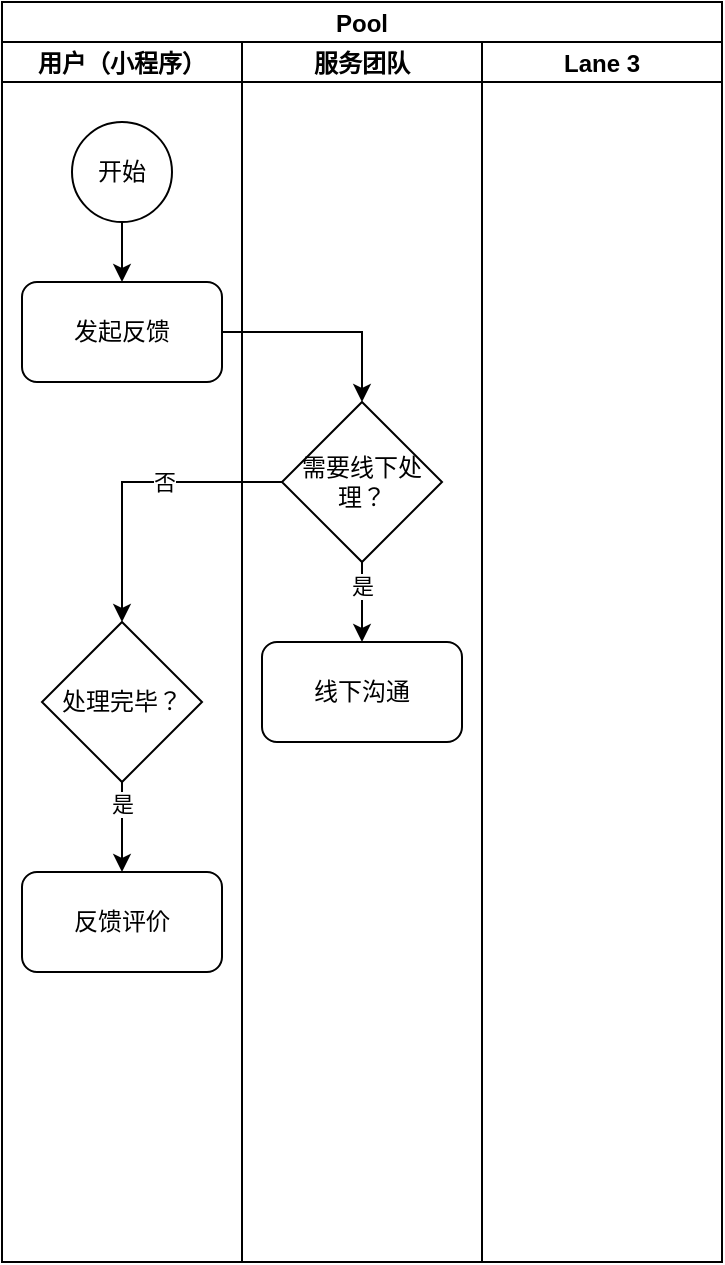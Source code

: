 <mxfile version="20.0.1" type="github">
  <diagram id="XA61wwXE8HyT7bfH3xi0" name="Page-1">
    <mxGraphModel dx="981" dy="548" grid="1" gridSize="10" guides="1" tooltips="1" connect="1" arrows="1" fold="1" page="1" pageScale="1" pageWidth="827" pageHeight="1169" math="0" shadow="0">
      <root>
        <mxCell id="0" />
        <mxCell id="1" parent="0" />
        <mxCell id="IPqUH8_Ofk3vhc3KA9Ja-3" value="Pool" style="swimlane;childLayout=stackLayout;resizeParent=1;resizeParentMax=0;startSize=20;" vertex="1" parent="1">
          <mxGeometry x="90" y="150" width="360" height="630" as="geometry" />
        </mxCell>
        <mxCell id="IPqUH8_Ofk3vhc3KA9Ja-4" value="用户（小程序）" style="swimlane;startSize=20;" vertex="1" parent="IPqUH8_Ofk3vhc3KA9Ja-3">
          <mxGeometry y="20" width="120" height="610" as="geometry" />
        </mxCell>
        <mxCell id="IPqUH8_Ofk3vhc3KA9Ja-9" style="edgeStyle=orthogonalEdgeStyle;rounded=0;orthogonalLoop=1;jettySize=auto;html=1;exitX=0.5;exitY=1;exitDx=0;exitDy=0;entryX=0.5;entryY=0;entryDx=0;entryDy=0;" edge="1" parent="IPqUH8_Ofk3vhc3KA9Ja-4" source="IPqUH8_Ofk3vhc3KA9Ja-7" target="IPqUH8_Ofk3vhc3KA9Ja-8">
          <mxGeometry relative="1" as="geometry" />
        </mxCell>
        <mxCell id="IPqUH8_Ofk3vhc3KA9Ja-7" value="开始" style="ellipse;whiteSpace=wrap;html=1;aspect=fixed;" vertex="1" parent="IPqUH8_Ofk3vhc3KA9Ja-4">
          <mxGeometry x="35" y="40" width="50" height="50" as="geometry" />
        </mxCell>
        <mxCell id="IPqUH8_Ofk3vhc3KA9Ja-8" value="发起反馈" style="rounded=1;whiteSpace=wrap;html=1;" vertex="1" parent="IPqUH8_Ofk3vhc3KA9Ja-4">
          <mxGeometry x="10" y="120" width="100" height="50" as="geometry" />
        </mxCell>
        <mxCell id="IPqUH8_Ofk3vhc3KA9Ja-18" style="edgeStyle=orthogonalEdgeStyle;rounded=0;orthogonalLoop=1;jettySize=auto;html=1;exitX=0.5;exitY=1;exitDx=0;exitDy=0;entryX=0.5;entryY=0;entryDx=0;entryDy=0;" edge="1" parent="IPqUH8_Ofk3vhc3KA9Ja-4" source="IPqUH8_Ofk3vhc3KA9Ja-15" target="IPqUH8_Ofk3vhc3KA9Ja-17">
          <mxGeometry relative="1" as="geometry" />
        </mxCell>
        <mxCell id="IPqUH8_Ofk3vhc3KA9Ja-19" value="是" style="edgeLabel;html=1;align=center;verticalAlign=middle;resizable=0;points=[];" vertex="1" connectable="0" parent="IPqUH8_Ofk3vhc3KA9Ja-18">
          <mxGeometry x="-0.542" relative="1" as="geometry">
            <mxPoint as="offset" />
          </mxGeometry>
        </mxCell>
        <mxCell id="IPqUH8_Ofk3vhc3KA9Ja-15" value="处理完毕？" style="rhombus;whiteSpace=wrap;html=1;" vertex="1" parent="IPqUH8_Ofk3vhc3KA9Ja-4">
          <mxGeometry x="20" y="290" width="80" height="80" as="geometry" />
        </mxCell>
        <mxCell id="IPqUH8_Ofk3vhc3KA9Ja-17" value="反馈评价" style="rounded=1;whiteSpace=wrap;html=1;" vertex="1" parent="IPqUH8_Ofk3vhc3KA9Ja-4">
          <mxGeometry x="10" y="415" width="100" height="50" as="geometry" />
        </mxCell>
        <mxCell id="IPqUH8_Ofk3vhc3KA9Ja-5" value="服务团队" style="swimlane;startSize=20;" vertex="1" parent="IPqUH8_Ofk3vhc3KA9Ja-3">
          <mxGeometry x="120" y="20" width="120" height="610" as="geometry" />
        </mxCell>
        <mxCell id="IPqUH8_Ofk3vhc3KA9Ja-23" style="edgeStyle=orthogonalEdgeStyle;rounded=0;orthogonalLoop=1;jettySize=auto;html=1;exitX=0.5;exitY=1;exitDx=0;exitDy=0;entryX=0.5;entryY=0;entryDx=0;entryDy=0;" edge="1" parent="IPqUH8_Ofk3vhc3KA9Ja-5" source="IPqUH8_Ofk3vhc3KA9Ja-20" target="IPqUH8_Ofk3vhc3KA9Ja-22">
          <mxGeometry relative="1" as="geometry" />
        </mxCell>
        <mxCell id="IPqUH8_Ofk3vhc3KA9Ja-24" value="是" style="edgeLabel;html=1;align=center;verticalAlign=middle;resizable=0;points=[];" vertex="1" connectable="0" parent="IPqUH8_Ofk3vhc3KA9Ja-23">
          <mxGeometry x="-0.4" relative="1" as="geometry">
            <mxPoint as="offset" />
          </mxGeometry>
        </mxCell>
        <mxCell id="IPqUH8_Ofk3vhc3KA9Ja-20" value="需要线下处理？" style="rhombus;whiteSpace=wrap;html=1;" vertex="1" parent="IPqUH8_Ofk3vhc3KA9Ja-5">
          <mxGeometry x="20" y="180" width="80" height="80" as="geometry" />
        </mxCell>
        <mxCell id="IPqUH8_Ofk3vhc3KA9Ja-22" value="线下沟通" style="rounded=1;whiteSpace=wrap;html=1;" vertex="1" parent="IPqUH8_Ofk3vhc3KA9Ja-5">
          <mxGeometry x="10" y="300" width="100" height="50" as="geometry" />
        </mxCell>
        <mxCell id="IPqUH8_Ofk3vhc3KA9Ja-6" value="Lane 3" style="swimlane;startSize=20;" vertex="1" parent="IPqUH8_Ofk3vhc3KA9Ja-3">
          <mxGeometry x="240" y="20" width="120" height="610" as="geometry" />
        </mxCell>
        <mxCell id="IPqUH8_Ofk3vhc3KA9Ja-13" style="edgeStyle=orthogonalEdgeStyle;rounded=0;orthogonalLoop=1;jettySize=auto;html=1;exitX=1;exitY=0.5;exitDx=0;exitDy=0;entryX=0.5;entryY=0;entryDx=0;entryDy=0;" edge="1" parent="IPqUH8_Ofk3vhc3KA9Ja-3" source="IPqUH8_Ofk3vhc3KA9Ja-8" target="IPqUH8_Ofk3vhc3KA9Ja-20">
          <mxGeometry relative="1" as="geometry">
            <mxPoint x="180" y="200" as="targetPoint" />
          </mxGeometry>
        </mxCell>
        <mxCell id="IPqUH8_Ofk3vhc3KA9Ja-25" style="edgeStyle=orthogonalEdgeStyle;rounded=0;orthogonalLoop=1;jettySize=auto;html=1;exitX=0;exitY=0.5;exitDx=0;exitDy=0;entryX=0.5;entryY=0;entryDx=0;entryDy=0;" edge="1" parent="IPqUH8_Ofk3vhc3KA9Ja-3" source="IPqUH8_Ofk3vhc3KA9Ja-20" target="IPqUH8_Ofk3vhc3KA9Ja-15">
          <mxGeometry relative="1" as="geometry" />
        </mxCell>
        <mxCell id="IPqUH8_Ofk3vhc3KA9Ja-27" value="否" style="edgeLabel;html=1;align=center;verticalAlign=middle;resizable=0;points=[];" vertex="1" connectable="0" parent="IPqUH8_Ofk3vhc3KA9Ja-25">
          <mxGeometry x="-0.004" relative="1" as="geometry">
            <mxPoint x="15" as="offset" />
          </mxGeometry>
        </mxCell>
      </root>
    </mxGraphModel>
  </diagram>
</mxfile>
